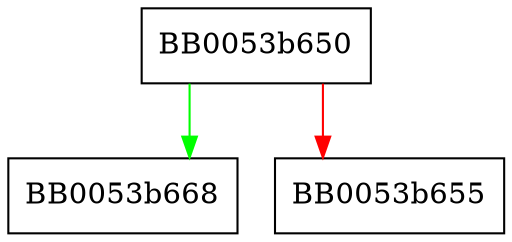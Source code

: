 digraph BN_get_rfc3526_prime_8192 {
  node [shape="box"];
  graph [splines=ortho];
  BB0053b650 -> BB0053b668 [color="green"];
  BB0053b650 -> BB0053b655 [color="red"];
}